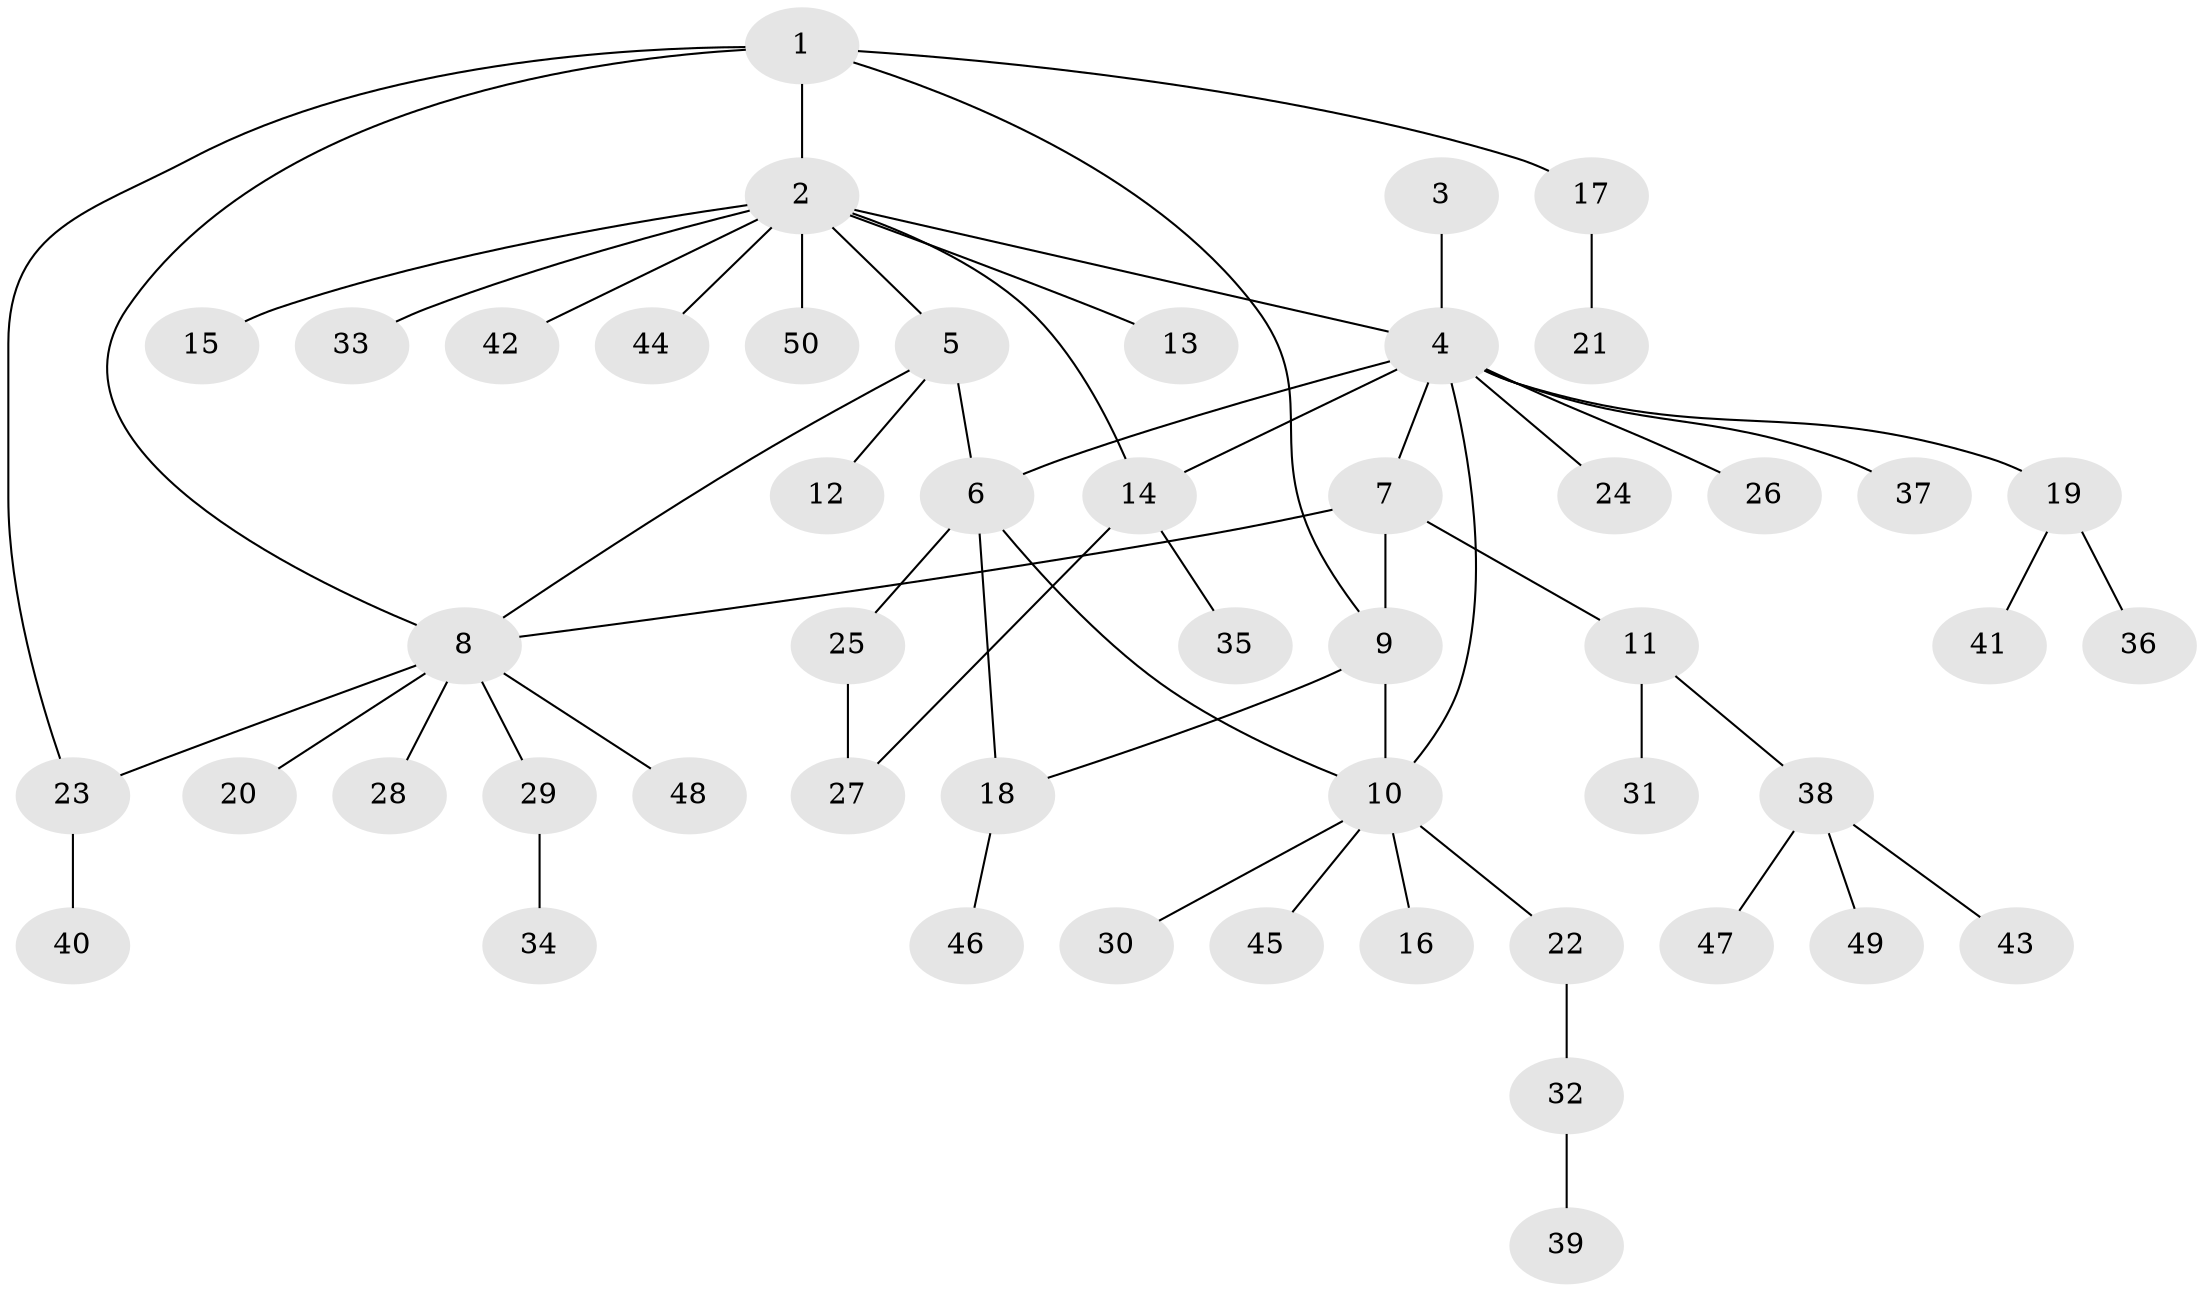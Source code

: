 // coarse degree distribution, {5: 0.0967741935483871, 6: 0.06451612903225806, 3: 0.0967741935483871, 9: 0.03225806451612903, 1: 0.4838709677419355, 2: 0.1935483870967742, 8: 0.03225806451612903}
// Generated by graph-tools (version 1.1) at 2025/37/03/04/25 23:37:50]
// undirected, 50 vertices, 59 edges
graph export_dot {
  node [color=gray90,style=filled];
  1;
  2;
  3;
  4;
  5;
  6;
  7;
  8;
  9;
  10;
  11;
  12;
  13;
  14;
  15;
  16;
  17;
  18;
  19;
  20;
  21;
  22;
  23;
  24;
  25;
  26;
  27;
  28;
  29;
  30;
  31;
  32;
  33;
  34;
  35;
  36;
  37;
  38;
  39;
  40;
  41;
  42;
  43;
  44;
  45;
  46;
  47;
  48;
  49;
  50;
  1 -- 2;
  1 -- 8;
  1 -- 9;
  1 -- 17;
  1 -- 23;
  2 -- 4;
  2 -- 5;
  2 -- 13;
  2 -- 14;
  2 -- 15;
  2 -- 33;
  2 -- 42;
  2 -- 44;
  2 -- 50;
  3 -- 4;
  4 -- 6;
  4 -- 7;
  4 -- 10;
  4 -- 14;
  4 -- 19;
  4 -- 24;
  4 -- 26;
  4 -- 37;
  5 -- 6;
  5 -- 8;
  5 -- 12;
  6 -- 10;
  6 -- 18;
  6 -- 25;
  7 -- 8;
  7 -- 9;
  7 -- 11;
  8 -- 20;
  8 -- 23;
  8 -- 28;
  8 -- 29;
  8 -- 48;
  9 -- 10;
  9 -- 18;
  10 -- 16;
  10 -- 22;
  10 -- 30;
  10 -- 45;
  11 -- 31;
  11 -- 38;
  14 -- 27;
  14 -- 35;
  17 -- 21;
  18 -- 46;
  19 -- 36;
  19 -- 41;
  22 -- 32;
  23 -- 40;
  25 -- 27;
  29 -- 34;
  32 -- 39;
  38 -- 43;
  38 -- 47;
  38 -- 49;
}
